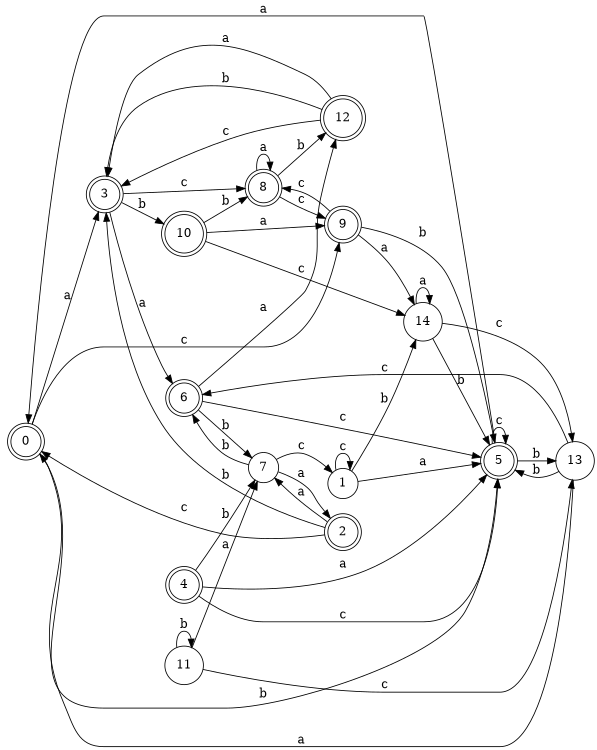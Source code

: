 digraph n12_3 {
__start0 [label="" shape="none"];

rankdir=LR;
size="8,5";

s0 [style="rounded,filled", color="black", fillcolor="white" shape="doublecircle", label="0"];
s1 [style="filled", color="black", fillcolor="white" shape="circle", label="1"];
s2 [style="rounded,filled", color="black", fillcolor="white" shape="doublecircle", label="2"];
s3 [style="rounded,filled", color="black", fillcolor="white" shape="doublecircle", label="3"];
s4 [style="rounded,filled", color="black", fillcolor="white" shape="doublecircle", label="4"];
s5 [style="rounded,filled", color="black", fillcolor="white" shape="doublecircle", label="5"];
s6 [style="rounded,filled", color="black", fillcolor="white" shape="doublecircle", label="6"];
s7 [style="filled", color="black", fillcolor="white" shape="circle", label="7"];
s8 [style="rounded,filled", color="black", fillcolor="white" shape="doublecircle", label="8"];
s9 [style="rounded,filled", color="black", fillcolor="white" shape="doublecircle", label="9"];
s10 [style="rounded,filled", color="black", fillcolor="white" shape="doublecircle", label="10"];
s11 [style="filled", color="black", fillcolor="white" shape="circle", label="11"];
s12 [style="rounded,filled", color="black", fillcolor="white" shape="doublecircle", label="12"];
s13 [style="filled", color="black", fillcolor="white" shape="circle", label="13"];
s14 [style="filled", color="black", fillcolor="white" shape="circle", label="14"];
s0 -> s3 [label="a"];
s0 -> s5 [label="b"];
s0 -> s9 [label="c"];
s1 -> s5 [label="a"];
s1 -> s14 [label="b"];
s1 -> s1 [label="c"];
s2 -> s7 [label="a"];
s2 -> s3 [label="b"];
s2 -> s0 [label="c"];
s3 -> s6 [label="a"];
s3 -> s10 [label="b"];
s3 -> s8 [label="c"];
s4 -> s5 [label="a"];
s4 -> s7 [label="b"];
s4 -> s5 [label="c"];
s5 -> s0 [label="a"];
s5 -> s13 [label="b"];
s5 -> s5 [label="c"];
s6 -> s12 [label="a"];
s6 -> s7 [label="b"];
s6 -> s5 [label="c"];
s7 -> s2 [label="a"];
s7 -> s6 [label="b"];
s7 -> s1 [label="c"];
s8 -> s8 [label="a"];
s8 -> s12 [label="b"];
s8 -> s9 [label="c"];
s9 -> s14 [label="a"];
s9 -> s5 [label="b"];
s9 -> s8 [label="c"];
s10 -> s9 [label="a"];
s10 -> s8 [label="b"];
s10 -> s14 [label="c"];
s11 -> s7 [label="a"];
s11 -> s11 [label="b"];
s11 -> s13 [label="c"];
s12 -> s3 [label="a"];
s12 -> s3 [label="b"];
s12 -> s3 [label="c"];
s13 -> s0 [label="a"];
s13 -> s5 [label="b"];
s13 -> s6 [label="c"];
s14 -> s14 [label="a"];
s14 -> s5 [label="b"];
s14 -> s13 [label="c"];

}